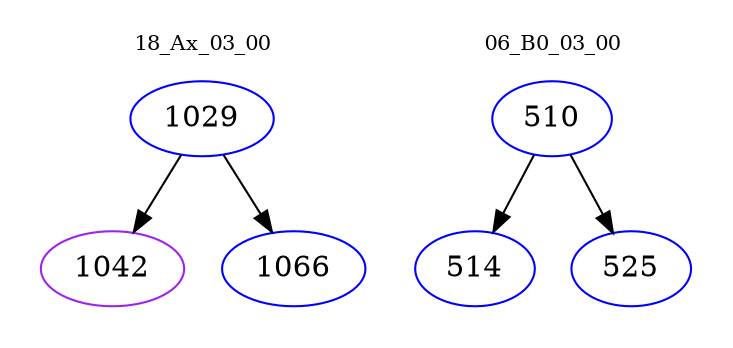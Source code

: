 digraph{
subgraph cluster_0 {
color = white
label = "18_Ax_03_00";
fontsize=10;
T0_1029 [label="1029", color="blue"]
T0_1029 -> T0_1042 [color="black"]
T0_1042 [label="1042", color="purple"]
T0_1029 -> T0_1066 [color="black"]
T0_1066 [label="1066", color="blue"]
}
subgraph cluster_1 {
color = white
label = "06_B0_03_00";
fontsize=10;
T1_510 [label="510", color="blue"]
T1_510 -> T1_514 [color="black"]
T1_514 [label="514", color="blue"]
T1_510 -> T1_525 [color="black"]
T1_525 [label="525", color="blue"]
}
}
